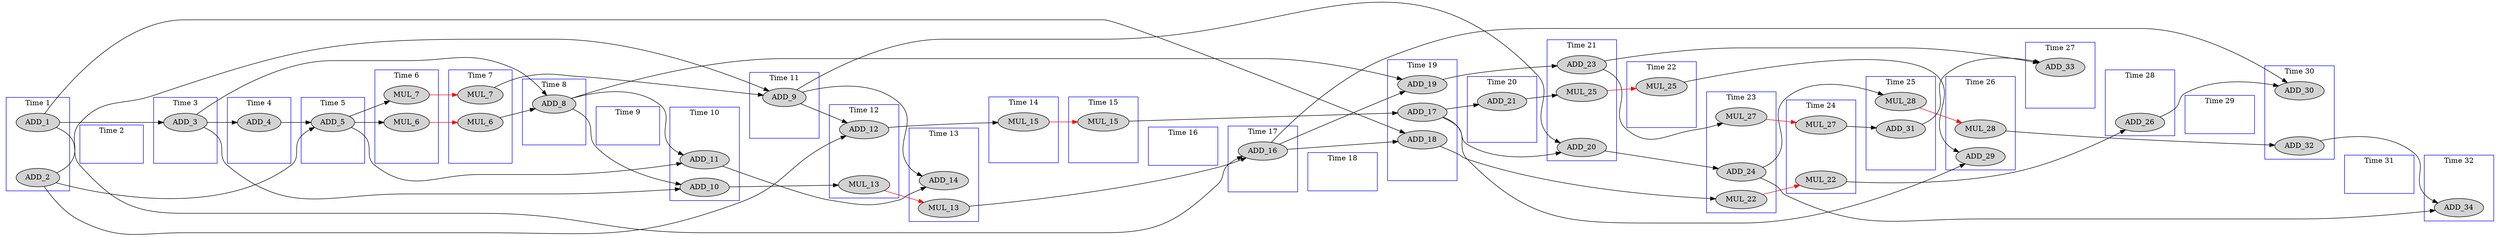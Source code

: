 digraph ewf {
  rankdir = LR;
  newrank="true"
  subgraph cluster_1 {
    rank=same;
    node [style=filled];
    label = "Time 1";
    color = blue;
    pseudo_1 [style=invis];
    ADD_1
    ADD_2
  }
  subgraph cluster_2 {
    rank=same;
    node [style=filled];
    label = "Time 2";
    color = blue;
    pseudo_2 [style=invis];
  }
  subgraph cluster_3 {
    rank=same;
    node [style=filled];
    label = "Time 3";
    color = blue;
    pseudo_3 [style=invis];
    ADD_3
  }
  subgraph cluster_4 {
    rank=same;
    node [style=filled];
    label = "Time 4";
    color = blue;
    pseudo_4 [style=invis];
    ADD_4
  }
  subgraph cluster_5 {
    rank=same;
    node [style=filled];
    label = "Time 5";
    color = blue;
    pseudo_5 [style=invis];
    ADD_5
  }
  subgraph cluster_6 {
    rank=same;
    node [style=filled];
    label = "Time 6";
    color = blue;
    pseudo_6 [style=invis];
    MUL_6_0 [label=MUL_6]
    MUL_7_0 [label=MUL_7]
  }
  subgraph cluster_7 {
    rank=same;
    node [style=filled];
    label = "Time 7";
    color = blue;
    pseudo_7 [style=invis];
    MUL_6_1 [label=MUL_6]
    MUL_7_1 [label=MUL_7]
  }
  subgraph cluster_8 {
    rank=same;
    node [style=filled];
    label = "Time 8";
    color = blue;
    pseudo_8 [style=invis];
    ADD_8
  }
  subgraph cluster_9 {
    rank=same;
    node [style=filled];
    label = "Time 9";
    color = blue;
    pseudo_9 [style=invis];
  }
  subgraph cluster_10 {
    rank=same;
    node [style=filled];
    label = "Time 10";
    color = blue;
    pseudo_10 [style=invis];
    ADD_10
    ADD_11
  }
  subgraph cluster_11 {
    rank=same;
    node [style=filled];
    label = "Time 11";
    color = blue;
    pseudo_11 [style=invis];
    ADD_9
  }
  subgraph cluster_12 {
    rank=same;
    node [style=filled];
    label = "Time 12";
    color = blue;
    pseudo_12 [style=invis];
    ADD_12
    MUL_13_0 [label=MUL_13]
  }
  subgraph cluster_13 {
    rank=same;
    node [style=filled];
    label = "Time 13";
    color = blue;
    pseudo_13 [style=invis];
    MUL_13_1 [label=MUL_13]
    ADD_14
  }
  subgraph cluster_14 {
    rank=same;
    node [style=filled];
    label = "Time 14";
    color = blue;
    pseudo_14 [style=invis];
    MUL_15_0 [label=MUL_15]
  }
  subgraph cluster_15 {
    rank=same;
    node [style=filled];
    label = "Time 15";
    color = blue;
    pseudo_15 [style=invis];
    MUL_15_1 [label=MUL_15]
  }
  subgraph cluster_16 {
    rank=same;
    node [style=filled];
    label = "Time 16";
    color = blue;
    pseudo_16 [style=invis];
  }
  subgraph cluster_17 {
    rank=same;
    node [style=filled];
    label = "Time 17";
    color = blue;
    pseudo_17 [style=invis];
    ADD_16
  }
  subgraph cluster_18 {
    rank=same;
    node [style=filled];
    label = "Time 18";
    color = blue;
    pseudo_18 [style=invis];
  }
  subgraph cluster_19 {
    rank=same;
    node [style=filled];
    label = "Time 19";
    color = blue;
    pseudo_19 [style=invis];
    ADD_17
    ADD_18
    ADD_19
  }
  subgraph cluster_20 {
    rank=same;
    node [style=filled];
    label = "Time 20";
    color = blue;
    pseudo_20 [style=invis];
    ADD_21
  }
  subgraph cluster_21 {
    rank=same;
    node [style=filled];
    label = "Time 21";
    color = blue;
    pseudo_21 [style=invis];
    ADD_20
    ADD_23
    MUL_25_0 [label=MUL_25]
  }
  subgraph cluster_22 {
    rank=same;
    node [style=filled];
    label = "Time 22";
    color = blue;
    pseudo_22 [style=invis];
    MUL_25_1 [label=MUL_25]
  }
  subgraph cluster_23 {
    rank=same;
    node [style=filled];
    label = "Time 23";
    color = blue;
    pseudo_23 [style=invis];
    MUL_22_0 [label=MUL_22]
    ADD_24
    MUL_27_0 [label=MUL_27]
  }
  subgraph cluster_24 {
    rank=same;
    node [style=filled];
    label = "Time 24";
    color = blue;
    pseudo_24 [style=invis];
    MUL_22_1 [label=MUL_22]
    MUL_27_1 [label=MUL_27]
  }
  subgraph cluster_25 {
    rank=same;
    node [style=filled];
    label = "Time 25";
    color = blue;
    pseudo_25 [style=invis];
    MUL_28_0 [label=MUL_28]
    ADD_31
  }
  subgraph cluster_26 {
    rank=same;
    node [style=filled];
    label = "Time 26";
    color = blue;
    pseudo_26 [style=invis];
    MUL_28_1 [label=MUL_28]
    ADD_29
  }
  subgraph cluster_27 {
    rank=same;
    node [style=filled];
    label = "Time 27";
    color = blue;
    pseudo_27 [style=invis];
    ADD_33
  }
  subgraph cluster_28 {
    rank=same;
    node [style=filled];
    label = "Time 28";
    color = blue;
    pseudo_28 [style=invis];
    ADD_26
  }
  subgraph cluster_29 {
    rank=same;
    node [style=filled];
    label = "Time 29";
    color = blue;
    pseudo_29 [style=invis];
  }
  subgraph cluster_30 {
    rank=same;
    node [style=filled];
    label = "Time 30";
    color = blue;
    pseudo_30 [style=invis];
    ADD_30
    ADD_32
  }
  subgraph cluster_31 {
    rank=same;
    node [style=filled];
    label = "Time 31";
    color = blue;
    pseudo_31 [style=invis];
  }
  subgraph cluster_32 {
    rank=same;
    node [style=filled];
    label = "Time 32";
    color = blue;
    pseudo_32 [style=invis];
    ADD_34
  }
    pseudo_1->pseudo_2 [style=invis];
    pseudo_2->pseudo_3 [style=invis];
    pseudo_3->pseudo_4 [style=invis];
    pseudo_4->pseudo_5 [style=invis];
    pseudo_5->pseudo_6 [style=invis];
    pseudo_6->pseudo_7 [style=invis];
    pseudo_7->pseudo_8 [style=invis];
    pseudo_8->pseudo_9 [style=invis];
    pseudo_9->pseudo_10 [style=invis];
    pseudo_10->pseudo_11 [style=invis];
    pseudo_11->pseudo_12 [style=invis];
    pseudo_12->pseudo_13 [style=invis];
    pseudo_13->pseudo_14 [style=invis];
    pseudo_14->pseudo_15 [style=invis];
    pseudo_15->pseudo_16 [style=invis];
    pseudo_16->pseudo_17 [style=invis];
    pseudo_17->pseudo_18 [style=invis];
    pseudo_18->pseudo_19 [style=invis];
    pseudo_19->pseudo_20 [style=invis];
    pseudo_20->pseudo_21 [style=invis];
    pseudo_21->pseudo_22 [style=invis];
    pseudo_22->pseudo_23 [style=invis];
    pseudo_23->pseudo_24 [style=invis];
    pseudo_24->pseudo_25 [style=invis];
    pseudo_25->pseudo_26 [style=invis];
    pseudo_26->pseudo_27 [style=invis];
    pseudo_27->pseudo_28 [style=invis];
    pseudo_28->pseudo_29 [style=invis];
    pseudo_29->pseudo_30 [style=invis];
    pseudo_30->pseudo_31 [style=invis];
    pseudo_31->pseudo_32 [style=invis];
    MUL_6_0 -> MUL_6_1 [color=red];
    MUL_7_0 -> MUL_7_1 [color=red];
    MUL_13_0 -> MUL_13_1 [color=red];
    MUL_15_0 -> MUL_15_1 [color=red];
    MUL_22_0 -> MUL_22_1 [color=red];
    MUL_25_0 -> MUL_25_1 [color=red];
    MUL_27_0 -> MUL_27_1 [color=red];
    MUL_28_0 -> MUL_28_1 [color=red];
    ADD_1 -> ADD_3 [ name = 0 ];
    ADD_1 -> ADD_16 [ name = 1 ];
    ADD_1 -> ADD_18 [ name = 2 ];
    ADD_2 -> ADD_5 [ name = 3 ];
    ADD_2 -> ADD_9 [ name = 4 ];
    ADD_2 -> ADD_12 [ name = 5 ];
    ADD_3 -> ADD_4 [ name = 6 ];
    ADD_3 -> ADD_8 [ name = 7 ];
    ADD_3 -> ADD_10 [ name = 8 ];
    ADD_4 -> ADD_5 [ name = 9 ];
    ADD_5 -> MUL_6_0 [ name = 10 ];
    ADD_5 -> MUL_7_0 [ name = 11 ];
    ADD_5 -> ADD_11 [ name = 12 ];
    MUL_6_1 -> ADD_8 [ name = 13 ];
    MUL_7_1 -> ADD_9 [ name = 14 ];
    ADD_8 -> ADD_10 [ name = 15 ];
    ADD_8 -> ADD_11 [ name = 16 ];
    ADD_8 -> ADD_19 [ name = 17 ];
    ADD_9 -> ADD_12 [ name = 18 ];
    ADD_9 -> ADD_14 [ name = 19 ];
    ADD_9 -> ADD_20 [ name = 20 ];
    ADD_10 -> MUL_13_0 [ name = 21 ];
    ADD_11 -> ADD_14 [ name = 22 ];
    ADD_12 -> MUL_15_0 [ name = 23 ];
    MUL_13_1 -> ADD_16 [ name = 24 ];
    MUL_15_1 -> ADD_17 [ name = 25 ];
    ADD_16 -> ADD_18 [ name = 26 ];
    ADD_16 -> ADD_19 [ name = 27 ];
    ADD_16 -> ADD_30 [ name = 28 ];
    ADD_17 -> ADD_20 [ name = 29 ];
    ADD_17 -> ADD_21 [ name = 30 ];
    ADD_17 -> ADD_29 [ name = 31 ];
    ADD_18 -> MUL_22_0 [ name = 32 ];
    ADD_19 -> ADD_23 [ name = 33 ];
    ADD_20 -> ADD_24 [ name = 34 ];
    ADD_21 -> MUL_25_0 [ name = 35 ];
    MUL_22_1 -> ADD_26 [ name = 36 ];
    ADD_23 -> MUL_27_0 [ name = 37 ];
    ADD_23 -> ADD_33 [ name = 38 ];
    ADD_24 -> MUL_28_0 [ name = 39 ];
    ADD_24 -> ADD_34 [ name = 40 ];
    MUL_25_1 -> ADD_29 [ name = 41 ];
    ADD_26 -> ADD_30 [ name = 42 ];
    MUL_27_1 -> ADD_31 [ name = 43 ];
    MUL_28_1 -> ADD_32 [ name = 44 ];
    ADD_31 -> ADD_33 [ name = 45 ];
    ADD_32 -> ADD_34 [ name = 46 ];
}